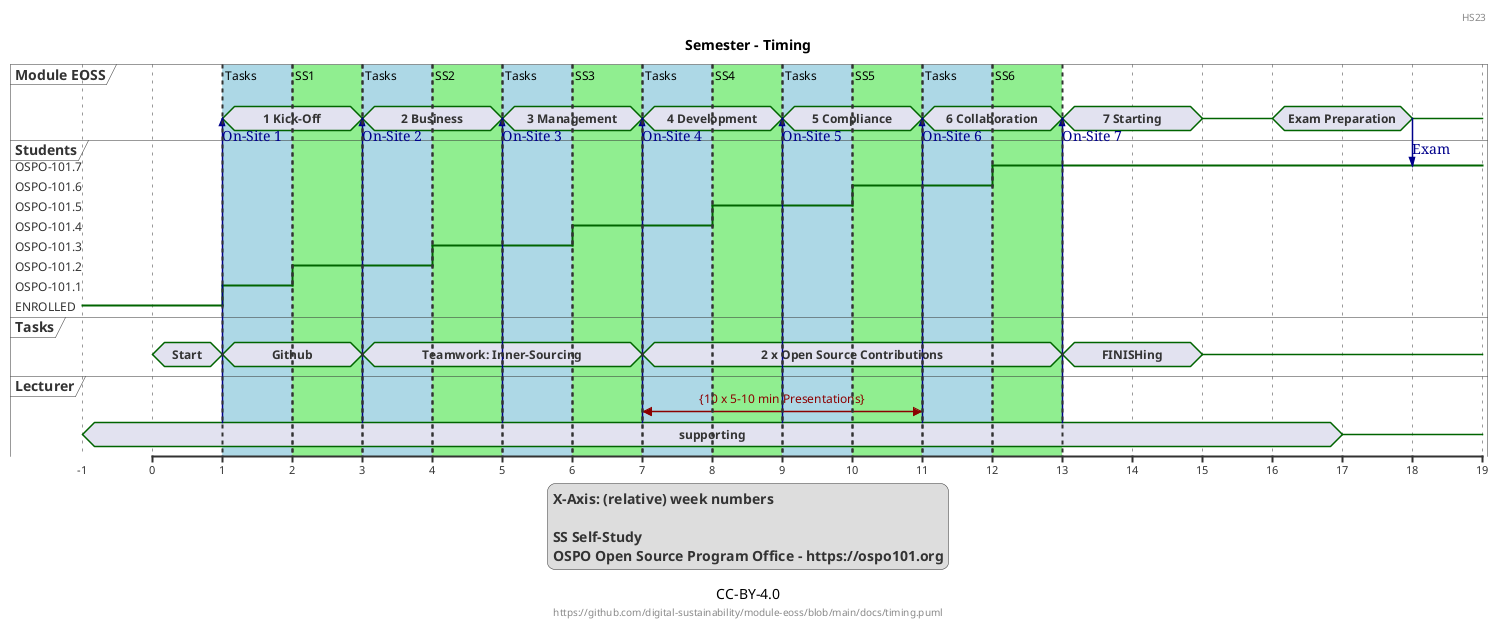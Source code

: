 @startuml
Title Semester - Timing
header: HS23
footer: "https://github.com/digital-sustainability/module-eoss/blob/main/docs/timing.puml"
caption CC-BY-4.0

legend
X-Axis: (relative) week numbers

SS Self-Study
OSPO Open Source Program Office - https://ospo101.org
end legend

concise "Module EOSS" as eoss
robust "Students" as students
concise "Tasks" as tasks
concise "Lecturer" as lecturer
scale 1 as 70 pixels

@-1
students is ENROLLED
lecturer is supporting

@+1
tasks is Start

@1
lecturer -> eoss: On-Site 1
eoss is "1 Kick-Off"
tasks is Github
students is OSPO-101.1

@+1
students is OSPO-101.2

@+1
lecturer -> eoss: On-Site 2
eoss is "2 Business"
tasks is "Teamwork: Inner-Sourcing"
@7 <-> @11 : {10 x 5-10 min Presentations}

@+1
students is OSPO-101.3

@+1
lecturer -> eoss: On-Site 3
eoss is "3 Management"

@+1
students is OSPO-101.4

@+1
lecturer -> eoss: On-Site 4
eoss is "4 Development"
tasks is "2 x Open Source Contributions"

@+1
students is OSPO-101.5

@+1
lecturer -> eoss: On-Site 5
eoss is "5 Compliance"

@+1
students is OSPO-101.6

@+1
lecturer -> eoss: On-Site 6
eoss is "6 Collaboration"

@+1
students is OSPO-101.7

@+1
lecturer -> eoss: On-Site 7
eoss is "7 Starting"
tasks is FINISHing

@+1

@+1
eoss is {-}
tasks is {-}

@+1
eoss is "Exam Preparation"

@+1
lecturer is {-}

@+1
eoss -> students: Exam
eoss is {-}

highlight 2 to 3 #lightgreen : SS1
highlight 4 to 5 #lightgreen : SS2
highlight 6 to 7 #lightgreen : SS3
highlight 8 to 9 #lightgreen : SS4
highlight 10 to 11 #lightgreen : SS5
highlight 12 to 13 #lightgreen : SS6

highlight 1 to 2 #lightblue : Tasks
highlight 3 to 4 #lightblue : Tasks
highlight 5 to 6 #lightblue : Tasks
highlight 7 to 8 #lightblue : Tasks
highlight 9 to 10 #lightblue : Tasks
highlight 11 to 12 #lightblue : Tasks

@enduml
